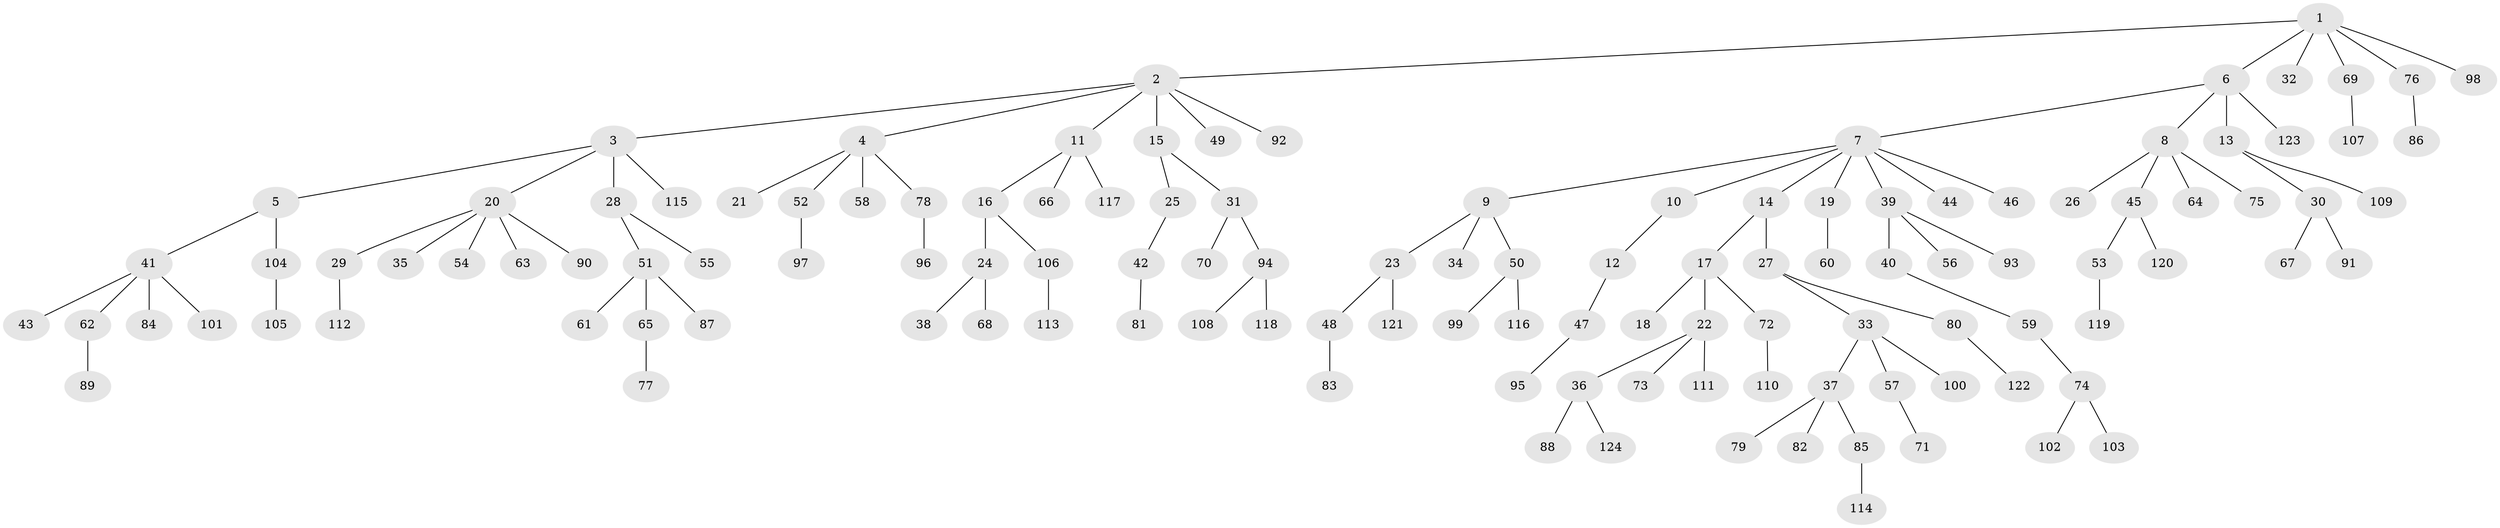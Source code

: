 // coarse degree distribution, {1: 0.918918918918919, 2: 0.02702702702702703, 10: 0.02702702702702703, 26: 0.02702702702702703}
// Generated by graph-tools (version 1.1) at 2025/56/03/04/25 21:56:48]
// undirected, 124 vertices, 123 edges
graph export_dot {
graph [start="1"]
  node [color=gray90,style=filled];
  1;
  2;
  3;
  4;
  5;
  6;
  7;
  8;
  9;
  10;
  11;
  12;
  13;
  14;
  15;
  16;
  17;
  18;
  19;
  20;
  21;
  22;
  23;
  24;
  25;
  26;
  27;
  28;
  29;
  30;
  31;
  32;
  33;
  34;
  35;
  36;
  37;
  38;
  39;
  40;
  41;
  42;
  43;
  44;
  45;
  46;
  47;
  48;
  49;
  50;
  51;
  52;
  53;
  54;
  55;
  56;
  57;
  58;
  59;
  60;
  61;
  62;
  63;
  64;
  65;
  66;
  67;
  68;
  69;
  70;
  71;
  72;
  73;
  74;
  75;
  76;
  77;
  78;
  79;
  80;
  81;
  82;
  83;
  84;
  85;
  86;
  87;
  88;
  89;
  90;
  91;
  92;
  93;
  94;
  95;
  96;
  97;
  98;
  99;
  100;
  101;
  102;
  103;
  104;
  105;
  106;
  107;
  108;
  109;
  110;
  111;
  112;
  113;
  114;
  115;
  116;
  117;
  118;
  119;
  120;
  121;
  122;
  123;
  124;
  1 -- 2;
  1 -- 6;
  1 -- 32;
  1 -- 69;
  1 -- 76;
  1 -- 98;
  2 -- 3;
  2 -- 4;
  2 -- 11;
  2 -- 15;
  2 -- 49;
  2 -- 92;
  3 -- 5;
  3 -- 20;
  3 -- 28;
  3 -- 115;
  4 -- 21;
  4 -- 52;
  4 -- 58;
  4 -- 78;
  5 -- 41;
  5 -- 104;
  6 -- 7;
  6 -- 8;
  6 -- 13;
  6 -- 123;
  7 -- 9;
  7 -- 10;
  7 -- 14;
  7 -- 19;
  7 -- 39;
  7 -- 44;
  7 -- 46;
  8 -- 26;
  8 -- 45;
  8 -- 64;
  8 -- 75;
  9 -- 23;
  9 -- 34;
  9 -- 50;
  10 -- 12;
  11 -- 16;
  11 -- 66;
  11 -- 117;
  12 -- 47;
  13 -- 30;
  13 -- 109;
  14 -- 17;
  14 -- 27;
  15 -- 25;
  15 -- 31;
  16 -- 24;
  16 -- 106;
  17 -- 18;
  17 -- 22;
  17 -- 72;
  19 -- 60;
  20 -- 29;
  20 -- 35;
  20 -- 54;
  20 -- 63;
  20 -- 90;
  22 -- 36;
  22 -- 73;
  22 -- 111;
  23 -- 48;
  23 -- 121;
  24 -- 38;
  24 -- 68;
  25 -- 42;
  27 -- 33;
  27 -- 80;
  28 -- 51;
  28 -- 55;
  29 -- 112;
  30 -- 67;
  30 -- 91;
  31 -- 70;
  31 -- 94;
  33 -- 37;
  33 -- 57;
  33 -- 100;
  36 -- 88;
  36 -- 124;
  37 -- 79;
  37 -- 82;
  37 -- 85;
  39 -- 40;
  39 -- 56;
  39 -- 93;
  40 -- 59;
  41 -- 43;
  41 -- 62;
  41 -- 84;
  41 -- 101;
  42 -- 81;
  45 -- 53;
  45 -- 120;
  47 -- 95;
  48 -- 83;
  50 -- 99;
  50 -- 116;
  51 -- 61;
  51 -- 65;
  51 -- 87;
  52 -- 97;
  53 -- 119;
  57 -- 71;
  59 -- 74;
  62 -- 89;
  65 -- 77;
  69 -- 107;
  72 -- 110;
  74 -- 102;
  74 -- 103;
  76 -- 86;
  78 -- 96;
  80 -- 122;
  85 -- 114;
  94 -- 108;
  94 -- 118;
  104 -- 105;
  106 -- 113;
}
